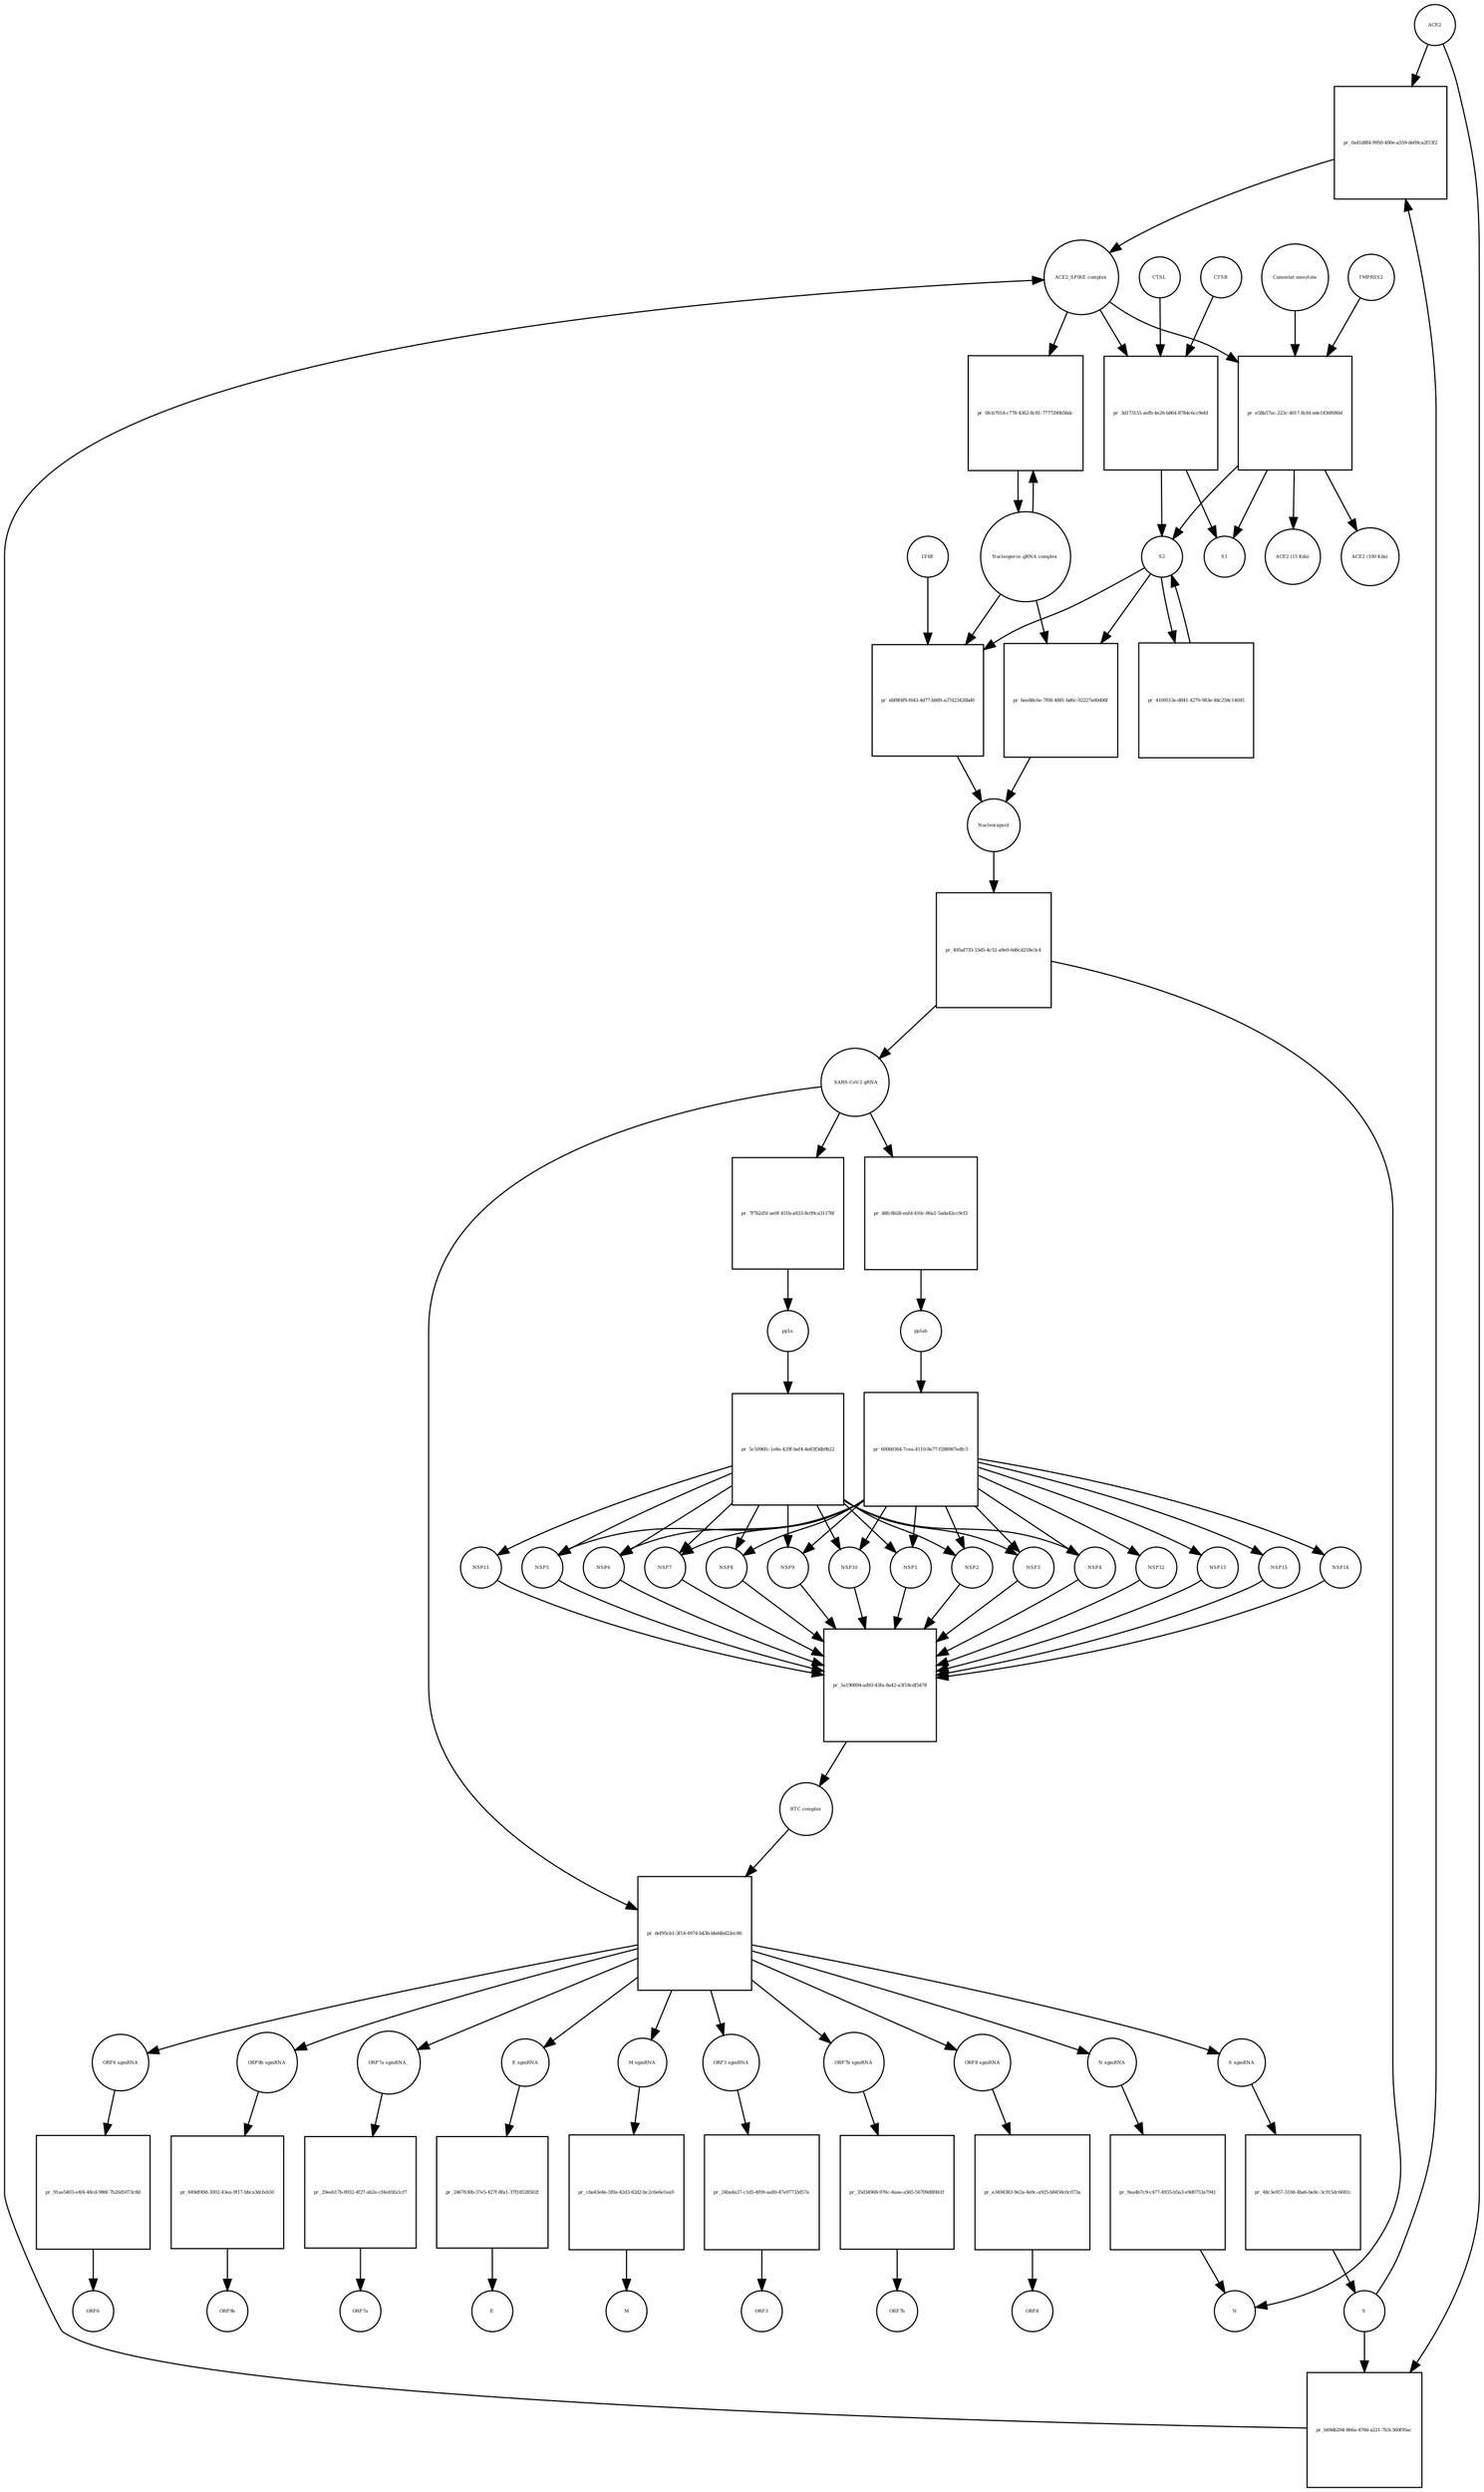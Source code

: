 strict digraph  {
ACE2 [annotation="", bipartite=0, cls=macromolecule, fontsize=4, label=ACE2, shape=circle];
"pr_0a41d8f4-9950-400e-a559-de09ca2f13f2" [annotation="", bipartite=1, cls=process, fontsize=4, label="pr_0a41d8f4-9950-400e-a559-de09ca2f13f2", shape=square];
"ACE2_SPIKE complex" [annotation="", bipartite=0, cls=complex, fontsize=4, label="ACE2_SPIKE complex", shape=circle];
S [annotation="", bipartite=0, cls=macromolecule, fontsize=4, label=S, shape=circle];
"Nucleoporin_gRNA complex " [annotation="", bipartite=0, cls=complex, fontsize=4, label="Nucleoporin_gRNA complex ", shape=circle];
"pr_0fcb701d-c778-4362-8c81-7777290b56dc" [annotation="", bipartite=1, cls=process, fontsize=4, label="pr_0fcb701d-c778-4362-8c81-7777290b56dc", shape=square];
"pr_3d173155-aefb-4e26-b864-8784c6cc9efd" [annotation="", bipartite=1, cls=process, fontsize=4, label="pr_3d173155-aefb-4e26-b864-8784c6cc9efd", shape=square];
S2 [annotation="", bipartite=0, cls=macromolecule, fontsize=4, label=S2, shape=circle];
CTSB [annotation="", bipartite=0, cls=macromolecule, fontsize=4, label=CTSB, shape=circle];
CTSL [annotation="", bipartite=0, cls=macromolecule, fontsize=4, label=CTSL, shape=circle];
S1 [annotation="", bipartite=0, cls=macromolecule, fontsize=4, label=S1, shape=circle];
"pr_e58b57ac-223c-4017-8cfd-ede1836f680d" [annotation="", bipartite=1, cls=process, fontsize=4, label="pr_e58b57ac-223c-4017-8cfd-ede1836f680d", shape=square];
TMPRSS2 [annotation="", bipartite=0, cls=macromolecule, fontsize=4, label=TMPRSS2, shape=circle];
"Camostat mesylate" [annotation="urn_miriam_pubchem.compound_2536", bipartite=0, cls="simple chemical", fontsize=4, label="Camostat mesylate", shape=circle];
"ACE2 (15 Kda)" [annotation="", bipartite=0, cls=macromolecule, fontsize=4, label="ACE2 (15 Kda)", shape=circle];
"ACE2 (100 Kda)" [annotation="", bipartite=0, cls=macromolecule, fontsize=4, label="ACE2 (100 Kda)", shape=circle];
"pr_b69db294-866a-470d-a221-7b3c360f95ac" [annotation="", bipartite=1, cls=process, fontsize=4, label="pr_b69db294-866a-470d-a221-7b3c360f95ac", shape=square];
"pr_ebf8f4f9-f643-4d77-b889-a37d23426bd0" [annotation="", bipartite=1, cls=process, fontsize=4, label="pr_ebf8f4f9-f643-4d77-b889-a37d23426bd0", shape=square];
Nucleocapsid [annotation="", bipartite=0, cls=complex, fontsize=4, label=Nucleocapsid, shape=circle];
LY6E [annotation="", bipartite=0, cls=macromolecule, fontsize=4, label=LY6E, shape=circle];
"pr_4109513e-d841-4279-983e-48c258c14695" [annotation="", bipartite=1, cls=process, fontsize=4, label="pr_4109513e-d841-4279-983e-48c258c14695", shape=square];
"pr_bee88c6e-7f08-4881-bd6c-92227a00d06f" [annotation="", bipartite=1, cls=process, fontsize=4, label="pr_bee88c6e-7f08-4881-bd6c-92227a00d06f", shape=square];
" SARS-CoV-2 gRNA" [annotation="", bipartite=0, cls="nucleic acid feature", fontsize=4, label=" SARS-CoV-2 gRNA", shape=circle];
"pr_48fc8b28-eafd-410c-86a1-5ada42cc9cf2" [annotation="", bipartite=1, cls=process, fontsize=4, label="pr_48fc8b28-eafd-410c-86a1-5ada42cc9cf2", shape=square];
pp1ab [annotation="", bipartite=0, cls=macromolecule, fontsize=4, label=pp1ab, shape=circle];
"pr_495af733-53d5-4c52-a9e0-6d6cd218e3c4" [annotation="", bipartite=1, cls=process, fontsize=4, label="pr_495af733-53d5-4c52-a9e0-6d6cd218e3c4", shape=square];
N [annotation="", bipartite=0, cls=macromolecule, fontsize=4, label=N, shape=circle];
"pr_def95cb1-3f14-4974-b43b-bbd4bd22ec86" [annotation="", bipartite=1, cls=process, fontsize=4, label="pr_def95cb1-3f14-4974-b43b-bbd4bd22ec86", shape=square];
"ORF7a sgmRNA_" [annotation="", bipartite=0, cls="nucleic acid feature", fontsize=4, label="ORF7a sgmRNA_", shape=circle];
"RTC complex" [annotation="", bipartite=0, cls=complex, fontsize=4, label="RTC complex", shape=circle];
"S sgmRNA" [annotation="", bipartite=0, cls="nucleic acid feature", fontsize=4, label="S sgmRNA", shape=circle];
"E sgmRNA" [annotation="", bipartite=0, cls="nucleic acid feature", fontsize=4, label="E sgmRNA", shape=circle];
"M sgmRNA" [annotation="", bipartite=0, cls="nucleic acid feature", fontsize=4, label="M sgmRNA", shape=circle];
"ORF3 sgmRNA" [annotation="", bipartite=0, cls="nucleic acid feature", fontsize=4, label="ORF3 sgmRNA", shape=circle];
"ORF7b sgmRNA" [annotation="", bipartite=0, cls="nucleic acid feature", fontsize=4, label="ORF7b sgmRNA", shape=circle];
"ORF8 sgmRNA" [annotation="", bipartite=0, cls="nucleic acid feature", fontsize=4, label="ORF8 sgmRNA", shape=circle];
"ORF6 sgmRNA" [annotation="", bipartite=0, cls="nucleic acid feature", fontsize=4, label="ORF6 sgmRNA", shape=circle];
"ORF9b sgmRNA" [annotation="", bipartite=0, cls="nucleic acid feature", fontsize=4, label="ORF9b sgmRNA", shape=circle];
"N sgmRNA" [annotation="", bipartite=0, cls="nucleic acid feature", fontsize=4, label="N sgmRNA", shape=circle];
"pr_48c3e957-510d-4ba6-be8c-3c915dc6681c" [annotation="", bipartite=1, cls=process, fontsize=4, label="pr_48c3e957-510d-4ba6-be8c-3c915dc6681c", shape=square];
"pr_2467630b-37e5-427f-8fa1-37f18528502f" [annotation="", bipartite=1, cls=process, fontsize=4, label="pr_2467630b-37e5-427f-8fa1-37f18528502f", shape=square];
E [annotation="", bipartite=0, cls=macromolecule, fontsize=4, label=E, shape=circle];
"pr_cba43e4e-5f0a-42d3-82d2-bc2c6e6e1ea9" [annotation="", bipartite=1, cls=process, fontsize=4, label="pr_cba43e4e-5f0a-42d3-82d2-bc2c6e6e1ea9", shape=square];
M [annotation="", bipartite=0, cls=macromolecule, fontsize=4, label=M, shape=circle];
"pr_9aa4b7c9-c477-4935-b5a3-e9d0753a7941" [annotation="", bipartite=1, cls=process, fontsize=4, label="pr_9aa4b7c9-c477-4935-b5a3-e9d0753a7941", shape=square];
"pr_24ba4a37-c1d5-4f09-aa80-47e97733d57a" [annotation="", bipartite=1, cls=process, fontsize=4, label="pr_24ba4a37-c1d5-4f09-aa80-47e97733d57a", shape=square];
ORF3 [annotation="", bipartite=0, cls=macromolecule, fontsize=4, label=ORF3, shape=circle];
"pr_29eeb17b-8932-4f27-ab2e-cf4eb5fa1cf7" [annotation="", bipartite=1, cls=process, fontsize=4, label="pr_29eeb17b-8932-4f27-ab2e-cf4eb5fa1cf7", shape=square];
ORF7a [annotation="", bipartite=0, cls=macromolecule, fontsize=4, label=ORF7a, shape=circle];
"pr_35d34968-976c-4aae-a565-56709d8f461f" [annotation="", bipartite=1, cls=process, fontsize=4, label="pr_35d34968-976c-4aae-a565-56709d8f461f", shape=square];
ORF7b [annotation="", bipartite=0, cls=macromolecule, fontsize=4, label=ORF7b, shape=circle];
"pr_e3494383-9e2a-4e9c-a925-b8458c0c073a" [annotation="", bipartite=1, cls=process, fontsize=4, label="pr_e3494383-9e2a-4e9c-a925-b8458c0c073a", shape=square];
ORF8 [annotation="", bipartite=0, cls=macromolecule, fontsize=4, label=ORF8, shape=circle];
"pr_91ae5403-e4f4-48cd-986f-7b20d5073c8d" [annotation="", bipartite=1, cls=process, fontsize=4, label="pr_91ae5403-e4f4-48cd-986f-7b20d5073c8d", shape=square];
ORF6 [annotation="", bipartite=0, cls=macromolecule, fontsize=4, label=ORF6, shape=circle];
"pr_849df49d-3002-43ea-9f17-bbca3dcfeb50" [annotation="", bipartite=1, cls=process, fontsize=4, label="pr_849df49d-3002-43ea-9f17-bbca3dcfeb50", shape=square];
ORF9b [annotation="", bipartite=0, cls=macromolecule, fontsize=4, label=ORF9b, shape=circle];
"pr_600b9364-7cea-4110-8e77-f288987edfc5" [annotation="", bipartite=1, cls=process, fontsize=4, label="pr_600b9364-7cea-4110-8e77-f288987edfc5", shape=square];
NSP14 [annotation="", bipartite=0, cls=macromolecule, fontsize=4, label=NSP14, shape=circle];
NSP12 [annotation="", bipartite=0, cls=macromolecule, fontsize=4, label=NSP12, shape=circle];
NSP13 [annotation="", bipartite=0, cls=macromolecule, fontsize=4, label=NSP13, shape=circle];
NSP15 [annotation="", bipartite=0, cls=macromolecule, fontsize=4, label=NSP15, shape=circle];
NSP1 [annotation="", bipartite=0, cls=macromolecule, fontsize=4, label=NSP1, shape=circle];
NSP2 [annotation="", bipartite=0, cls=macromolecule, fontsize=4, label=NSP2, shape=circle];
NSP3 [annotation="", bipartite=0, cls=macromolecule, fontsize=4, label=NSP3, shape=circle];
NSP4 [annotation="", bipartite=0, cls=macromolecule, fontsize=4, label=NSP4, shape=circle];
NSP5 [annotation="", bipartite=0, cls=macromolecule, fontsize=4, label=NSP5, shape=circle];
NSP6 [annotation="", bipartite=0, cls=macromolecule, fontsize=4, label=NSP6, shape=circle];
NSP7 [annotation="", bipartite=0, cls=macromolecule, fontsize=4, label=NSP7, shape=circle];
NSP8 [annotation="", bipartite=0, cls=macromolecule, fontsize=4, label=NSP8, shape=circle];
NSP9 [annotation="", bipartite=0, cls=macromolecule, fontsize=4, label=NSP9, shape=circle];
NSP10 [annotation="", bipartite=0, cls=macromolecule, fontsize=4, label=NSP10, shape=circle];
"pr_5a190894-ad93-43fa-8a42-a3f18cdf5478" [annotation="", bipartite=1, cls=process, fontsize=4, label="pr_5a190894-ad93-43fa-8a42-a3f18cdf5478", shape=square];
NSP11 [annotation="", bipartite=0, cls=macromolecule, fontsize=4, label=NSP11, shape=circle];
pp1a [annotation="", bipartite=0, cls=macromolecule, fontsize=4, label=pp1a, shape=circle];
"pr_5c5096fc-1e8e-429f-baf4-4e83f3db9b22" [annotation="", bipartite=1, cls=process, fontsize=4, label="pr_5c5096fc-1e8e-429f-baf4-4e83f3db9b22", shape=square];
"pr_7f7b2d5f-ae0f-451b-a833-8c09ca31176f" [annotation="", bipartite=1, cls=process, fontsize=4, label="pr_7f7b2d5f-ae0f-451b-a833-8c09ca31176f", shape=square];
ACE2 -> "pr_0a41d8f4-9950-400e-a559-de09ca2f13f2"  [annotation="", interaction_type=consumption];
ACE2 -> "pr_b69db294-866a-470d-a221-7b3c360f95ac"  [annotation="", interaction_type=consumption];
"pr_0a41d8f4-9950-400e-a559-de09ca2f13f2" -> "ACE2_SPIKE complex"  [annotation="", interaction_type=production];
"ACE2_SPIKE complex" -> "pr_0fcb701d-c778-4362-8c81-7777290b56dc"  [annotation="urn_miriam_pubmed_32142651|urn_miriam_pubmed_32094589", interaction_type=stimulation];
"ACE2_SPIKE complex" -> "pr_3d173155-aefb-4e26-b864-8784c6cc9efd"  [annotation="", interaction_type=consumption];
"ACE2_SPIKE complex" -> "pr_e58b57ac-223c-4017-8cfd-ede1836f680d"  [annotation="", interaction_type=consumption];
S -> "pr_0a41d8f4-9950-400e-a559-de09ca2f13f2"  [annotation="", interaction_type=consumption];
S -> "pr_b69db294-866a-470d-a221-7b3c360f95ac"  [annotation="", interaction_type=consumption];
"Nucleoporin_gRNA complex " -> "pr_0fcb701d-c778-4362-8c81-7777290b56dc"  [annotation="", interaction_type=consumption];
"Nucleoporin_gRNA complex " -> "pr_ebf8f4f9-f643-4d77-b889-a37d23426bd0"  [annotation="", interaction_type=consumption];
"Nucleoporin_gRNA complex " -> "pr_bee88c6e-7f08-4881-bd6c-92227a00d06f"  [annotation="", interaction_type=consumption];
"pr_0fcb701d-c778-4362-8c81-7777290b56dc" -> "Nucleoporin_gRNA complex "  [annotation="", interaction_type=production];
"pr_3d173155-aefb-4e26-b864-8784c6cc9efd" -> S2  [annotation="", interaction_type=production];
"pr_3d173155-aefb-4e26-b864-8784c6cc9efd" -> S1  [annotation="", interaction_type=production];
S2 -> "pr_ebf8f4f9-f643-4d77-b889-a37d23426bd0"  [annotation="urn_miriam_doi_10.1101%2F2020.03.05.979260|urn_miriam_doi_10.1101%2F2020.04.02.021469", interaction_type=stimulation];
S2 -> "pr_4109513e-d841-4279-983e-48c258c14695"  [annotation="", interaction_type=consumption];
S2 -> "pr_bee88c6e-7f08-4881-bd6c-92227a00d06f"  [annotation="", interaction_type=stimulation];
CTSB -> "pr_3d173155-aefb-4e26-b864-8784c6cc9efd"  [annotation=urn_miriam_pubmed_32142651, interaction_type=catalysis];
CTSL -> "pr_3d173155-aefb-4e26-b864-8784c6cc9efd"  [annotation=urn_miriam_pubmed_32142651, interaction_type=catalysis];
"pr_e58b57ac-223c-4017-8cfd-ede1836f680d" -> S2  [annotation="", interaction_type=production];
"pr_e58b57ac-223c-4017-8cfd-ede1836f680d" -> S1  [annotation="", interaction_type=production];
"pr_e58b57ac-223c-4017-8cfd-ede1836f680d" -> "ACE2 (15 Kda)"  [annotation="", interaction_type=production];
"pr_e58b57ac-223c-4017-8cfd-ede1836f680d" -> "ACE2 (100 Kda)"  [annotation="", interaction_type=production];
TMPRSS2 -> "pr_e58b57ac-223c-4017-8cfd-ede1836f680d"  [annotation="urn_miriam_pubmed_32142651|urn_miriam_pubmed_32094589|urn_miriam_pubmed_24227843", interaction_type=catalysis];
"Camostat mesylate" -> "pr_e58b57ac-223c-4017-8cfd-ede1836f680d"  [annotation="urn_miriam_pubmed_32142651|urn_miriam_pubmed_32094589|urn_miriam_pubmed_24227843", interaction_type=inhibition];
"pr_b69db294-866a-470d-a221-7b3c360f95ac" -> "ACE2_SPIKE complex"  [annotation="", interaction_type=production];
"pr_ebf8f4f9-f643-4d77-b889-a37d23426bd0" -> Nucleocapsid  [annotation="", interaction_type=production];
Nucleocapsid -> "pr_495af733-53d5-4c52-a9e0-6d6cd218e3c4"  [annotation="", interaction_type=consumption];
LY6E -> "pr_ebf8f4f9-f643-4d77-b889-a37d23426bd0"  [annotation="urn_miriam_doi_10.1101%2F2020.03.05.979260|urn_miriam_doi_10.1101%2F2020.04.02.021469", interaction_type=inhibition];
"pr_4109513e-d841-4279-983e-48c258c14695" -> S2  [annotation="", interaction_type=production];
"pr_bee88c6e-7f08-4881-bd6c-92227a00d06f" -> Nucleocapsid  [annotation="", interaction_type=production];
" SARS-CoV-2 gRNA" -> "pr_48fc8b28-eafd-410c-86a1-5ada42cc9cf2"  [annotation="", interaction_type=consumption];
" SARS-CoV-2 gRNA" -> "pr_def95cb1-3f14-4974-b43b-bbd4bd22ec86"  [annotation="", interaction_type=consumption];
" SARS-CoV-2 gRNA" -> "pr_7f7b2d5f-ae0f-451b-a833-8c09ca31176f"  [annotation="", interaction_type=consumption];
"pr_48fc8b28-eafd-410c-86a1-5ada42cc9cf2" -> pp1ab  [annotation="", interaction_type=production];
pp1ab -> "pr_600b9364-7cea-4110-8e77-f288987edfc5"  [annotation=urn_miriam_pubmed_31226023, interaction_type=catalysis];
"pr_495af733-53d5-4c52-a9e0-6d6cd218e3c4" -> " SARS-CoV-2 gRNA"  [annotation="", interaction_type=production];
"pr_495af733-53d5-4c52-a9e0-6d6cd218e3c4" -> N  [annotation="", interaction_type=production];
"pr_def95cb1-3f14-4974-b43b-bbd4bd22ec86" -> "ORF7a sgmRNA_"  [annotation="", interaction_type=production];
"pr_def95cb1-3f14-4974-b43b-bbd4bd22ec86" -> "S sgmRNA"  [annotation="", interaction_type=production];
"pr_def95cb1-3f14-4974-b43b-bbd4bd22ec86" -> "E sgmRNA"  [annotation="", interaction_type=production];
"pr_def95cb1-3f14-4974-b43b-bbd4bd22ec86" -> "M sgmRNA"  [annotation="", interaction_type=production];
"pr_def95cb1-3f14-4974-b43b-bbd4bd22ec86" -> "ORF3 sgmRNA"  [annotation="", interaction_type=production];
"pr_def95cb1-3f14-4974-b43b-bbd4bd22ec86" -> "ORF7b sgmRNA"  [annotation="", interaction_type=production];
"pr_def95cb1-3f14-4974-b43b-bbd4bd22ec86" -> "ORF8 sgmRNA"  [annotation="", interaction_type=production];
"pr_def95cb1-3f14-4974-b43b-bbd4bd22ec86" -> "ORF6 sgmRNA"  [annotation="", interaction_type=production];
"pr_def95cb1-3f14-4974-b43b-bbd4bd22ec86" -> "ORF9b sgmRNA"  [annotation="", interaction_type=production];
"pr_def95cb1-3f14-4974-b43b-bbd4bd22ec86" -> "N sgmRNA"  [annotation="", interaction_type=production];
"ORF7a sgmRNA_" -> "pr_29eeb17b-8932-4f27-ab2e-cf4eb5fa1cf7"  [annotation="", interaction_type=consumption];
"RTC complex" -> "pr_def95cb1-3f14-4974-b43b-bbd4bd22ec86"  [annotation=urn_miriam_pubmed_31226023, interaction_type="necessary stimulation"];
"S sgmRNA" -> "pr_48c3e957-510d-4ba6-be8c-3c915dc6681c"  [annotation="", interaction_type=consumption];
"E sgmRNA" -> "pr_2467630b-37e5-427f-8fa1-37f18528502f"  [annotation="", interaction_type=consumption];
"M sgmRNA" -> "pr_cba43e4e-5f0a-42d3-82d2-bc2c6e6e1ea9"  [annotation="", interaction_type=consumption];
"ORF3 sgmRNA" -> "pr_24ba4a37-c1d5-4f09-aa80-47e97733d57a"  [annotation="", interaction_type=consumption];
"ORF7b sgmRNA" -> "pr_35d34968-976c-4aae-a565-56709d8f461f"  [annotation="", interaction_type=consumption];
"ORF8 sgmRNA" -> "pr_e3494383-9e2a-4e9c-a925-b8458c0c073a"  [annotation="", interaction_type=consumption];
"ORF6 sgmRNA" -> "pr_91ae5403-e4f4-48cd-986f-7b20d5073c8d"  [annotation="", interaction_type=consumption];
"ORF9b sgmRNA" -> "pr_849df49d-3002-43ea-9f17-bbca3dcfeb50"  [annotation="", interaction_type=consumption];
"N sgmRNA" -> "pr_9aa4b7c9-c477-4935-b5a3-e9d0753a7941"  [annotation="", interaction_type=consumption];
"pr_48c3e957-510d-4ba6-be8c-3c915dc6681c" -> S  [annotation="", interaction_type=production];
"pr_2467630b-37e5-427f-8fa1-37f18528502f" -> E  [annotation="", interaction_type=production];
"pr_cba43e4e-5f0a-42d3-82d2-bc2c6e6e1ea9" -> M  [annotation="", interaction_type=production];
"pr_9aa4b7c9-c477-4935-b5a3-e9d0753a7941" -> N  [annotation="", interaction_type=production];
"pr_24ba4a37-c1d5-4f09-aa80-47e97733d57a" -> ORF3  [annotation="", interaction_type=production];
"pr_29eeb17b-8932-4f27-ab2e-cf4eb5fa1cf7" -> ORF7a  [annotation="", interaction_type=production];
"pr_35d34968-976c-4aae-a565-56709d8f461f" -> ORF7b  [annotation="", interaction_type=production];
"pr_e3494383-9e2a-4e9c-a925-b8458c0c073a" -> ORF8  [annotation="", interaction_type=production];
"pr_91ae5403-e4f4-48cd-986f-7b20d5073c8d" -> ORF6  [annotation="", interaction_type=production];
"pr_849df49d-3002-43ea-9f17-bbca3dcfeb50" -> ORF9b  [annotation="", interaction_type=production];
"pr_600b9364-7cea-4110-8e77-f288987edfc5" -> NSP14  [annotation="", interaction_type=production];
"pr_600b9364-7cea-4110-8e77-f288987edfc5" -> NSP12  [annotation="", interaction_type=production];
"pr_600b9364-7cea-4110-8e77-f288987edfc5" -> NSP13  [annotation="", interaction_type=production];
"pr_600b9364-7cea-4110-8e77-f288987edfc5" -> NSP15  [annotation="", interaction_type=production];
"pr_600b9364-7cea-4110-8e77-f288987edfc5" -> NSP1  [annotation="", interaction_type=production];
"pr_600b9364-7cea-4110-8e77-f288987edfc5" -> NSP2  [annotation="", interaction_type=production];
"pr_600b9364-7cea-4110-8e77-f288987edfc5" -> NSP3  [annotation="", interaction_type=production];
"pr_600b9364-7cea-4110-8e77-f288987edfc5" -> NSP4  [annotation="", interaction_type=production];
"pr_600b9364-7cea-4110-8e77-f288987edfc5" -> NSP5  [annotation="", interaction_type=production];
"pr_600b9364-7cea-4110-8e77-f288987edfc5" -> NSP6  [annotation="", interaction_type=production];
"pr_600b9364-7cea-4110-8e77-f288987edfc5" -> NSP7  [annotation="", interaction_type=production];
"pr_600b9364-7cea-4110-8e77-f288987edfc5" -> NSP8  [annotation="", interaction_type=production];
"pr_600b9364-7cea-4110-8e77-f288987edfc5" -> NSP9  [annotation="", interaction_type=production];
"pr_600b9364-7cea-4110-8e77-f288987edfc5" -> NSP10  [annotation="", interaction_type=production];
NSP14 -> "pr_5a190894-ad93-43fa-8a42-a3f18cdf5478"  [annotation="", interaction_type=consumption];
NSP12 -> "pr_5a190894-ad93-43fa-8a42-a3f18cdf5478"  [annotation="", interaction_type=consumption];
NSP13 -> "pr_5a190894-ad93-43fa-8a42-a3f18cdf5478"  [annotation="", interaction_type=consumption];
NSP15 -> "pr_5a190894-ad93-43fa-8a42-a3f18cdf5478"  [annotation="", interaction_type=consumption];
NSP1 -> "pr_5a190894-ad93-43fa-8a42-a3f18cdf5478"  [annotation="", interaction_type=consumption];
NSP2 -> "pr_5a190894-ad93-43fa-8a42-a3f18cdf5478"  [annotation="", interaction_type=consumption];
NSP3 -> "pr_5a190894-ad93-43fa-8a42-a3f18cdf5478"  [annotation="", interaction_type=consumption];
NSP4 -> "pr_5a190894-ad93-43fa-8a42-a3f18cdf5478"  [annotation="", interaction_type=consumption];
NSP5 -> "pr_5a190894-ad93-43fa-8a42-a3f18cdf5478"  [annotation="", interaction_type=consumption];
NSP6 -> "pr_5a190894-ad93-43fa-8a42-a3f18cdf5478"  [annotation="", interaction_type=consumption];
NSP7 -> "pr_5a190894-ad93-43fa-8a42-a3f18cdf5478"  [annotation="", interaction_type=consumption];
NSP8 -> "pr_5a190894-ad93-43fa-8a42-a3f18cdf5478"  [annotation="", interaction_type=consumption];
NSP9 -> "pr_5a190894-ad93-43fa-8a42-a3f18cdf5478"  [annotation="", interaction_type=consumption];
NSP10 -> "pr_5a190894-ad93-43fa-8a42-a3f18cdf5478"  [annotation="", interaction_type=consumption];
"pr_5a190894-ad93-43fa-8a42-a3f18cdf5478" -> "RTC complex"  [annotation="", interaction_type=production];
NSP11 -> "pr_5a190894-ad93-43fa-8a42-a3f18cdf5478"  [annotation="", interaction_type=consumption];
pp1a -> "pr_5c5096fc-1e8e-429f-baf4-4e83f3db9b22"  [annotation=urn_miriam_pubmed_31226023, interaction_type=catalysis];
"pr_5c5096fc-1e8e-429f-baf4-4e83f3db9b22" -> NSP6  [annotation="", interaction_type=production];
"pr_5c5096fc-1e8e-429f-baf4-4e83f3db9b22" -> NSP1  [annotation="", interaction_type=production];
"pr_5c5096fc-1e8e-429f-baf4-4e83f3db9b22" -> NSP2  [annotation="", interaction_type=production];
"pr_5c5096fc-1e8e-429f-baf4-4e83f3db9b22" -> NSP3  [annotation="", interaction_type=production];
"pr_5c5096fc-1e8e-429f-baf4-4e83f3db9b22" -> NSP4  [annotation="", interaction_type=production];
"pr_5c5096fc-1e8e-429f-baf4-4e83f3db9b22" -> NSP5  [annotation="", interaction_type=production];
"pr_5c5096fc-1e8e-429f-baf4-4e83f3db9b22" -> NSP7  [annotation="", interaction_type=production];
"pr_5c5096fc-1e8e-429f-baf4-4e83f3db9b22" -> NSP8  [annotation="", interaction_type=production];
"pr_5c5096fc-1e8e-429f-baf4-4e83f3db9b22" -> NSP9  [annotation="", interaction_type=production];
"pr_5c5096fc-1e8e-429f-baf4-4e83f3db9b22" -> NSP10  [annotation="", interaction_type=production];
"pr_5c5096fc-1e8e-429f-baf4-4e83f3db9b22" -> NSP11  [annotation="", interaction_type=production];
"pr_7f7b2d5f-ae0f-451b-a833-8c09ca31176f" -> pp1a  [annotation="", interaction_type=production];
}
